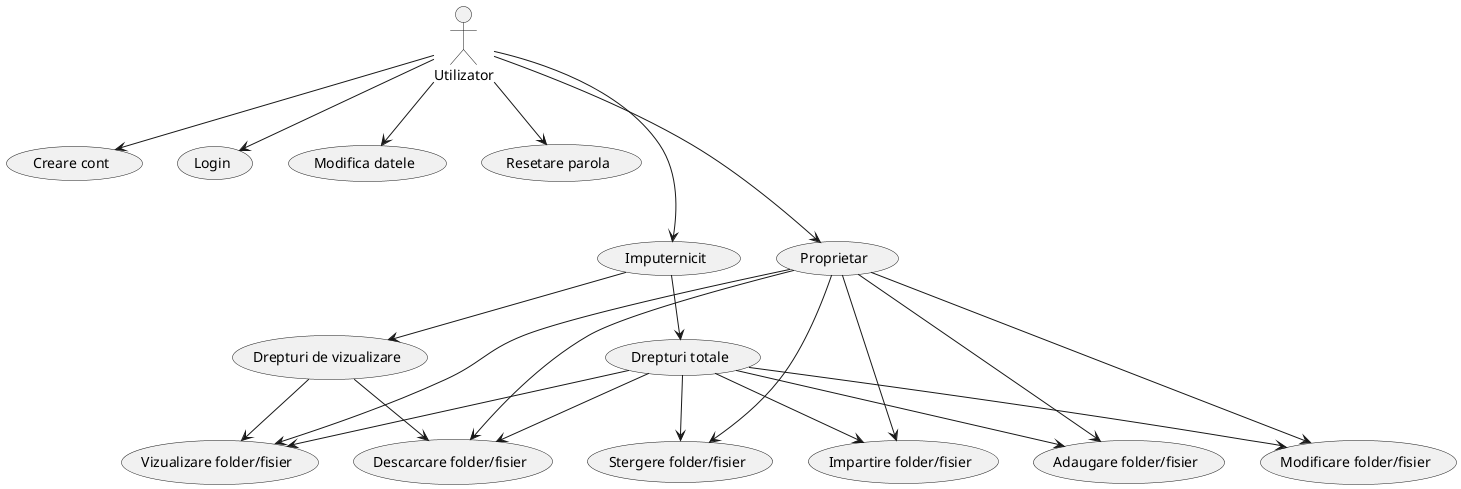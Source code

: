 @startuml

Utilizator --> (Creare cont)
Utilizator --> (Login)
Utilizator --> (Modifica datele)
Utilizator --> (Resetare parola)
Utilizator ---> (Proprietar)
Utilizator ---> (Imputernicit)
Proprietar ---> (Adaugare folder/fisier)
Proprietar ---> (Modificare folder/fisier)
Proprietar ---> (Stergere folder/fisier)
Proprietar ---> (Vizualizare folder/fisier)
Proprietar ---> (Descarcare folder/fisier)
Proprietar ---> (Impartire folder/fisier)
Imputernicit --> (Drepturi totale)
Imputernicit --> (Drepturi de vizualizare)
(Drepturi de vizualizare) --> (Vizualizare folder/fisier)
(Drepturi de vizualizare) --> (Descarcare folder/fisier)
(Drepturi totale) --> (Adaugare folder/fisier)
(Drepturi totale) --> (Modificare folder/fisier)
(Drepturi totale) --> (Stergere folder/fisier)
(Drepturi totale) --> (Vizualizare folder/fisier)
(Drepturi totale) --> (Descarcare folder/fisier)
(Drepturi totale) --> (Impartire folder/fisier)
' actor Utilizator as u 
' (System) as sys

' u -> sys

' :Main Admin: as Admin
' (Use the application) as (Use)

' User -> (Start)
' User --> (Use)

' Admin ---> (Use)

' note right of Admin : This is an example.

' note right of (Use)
'     A note can also
'     be on several lines
' end note

' note "This note is connected\nto several objects." as N2
' (Start) .. N2
' N2 .. (Use)
@enduml